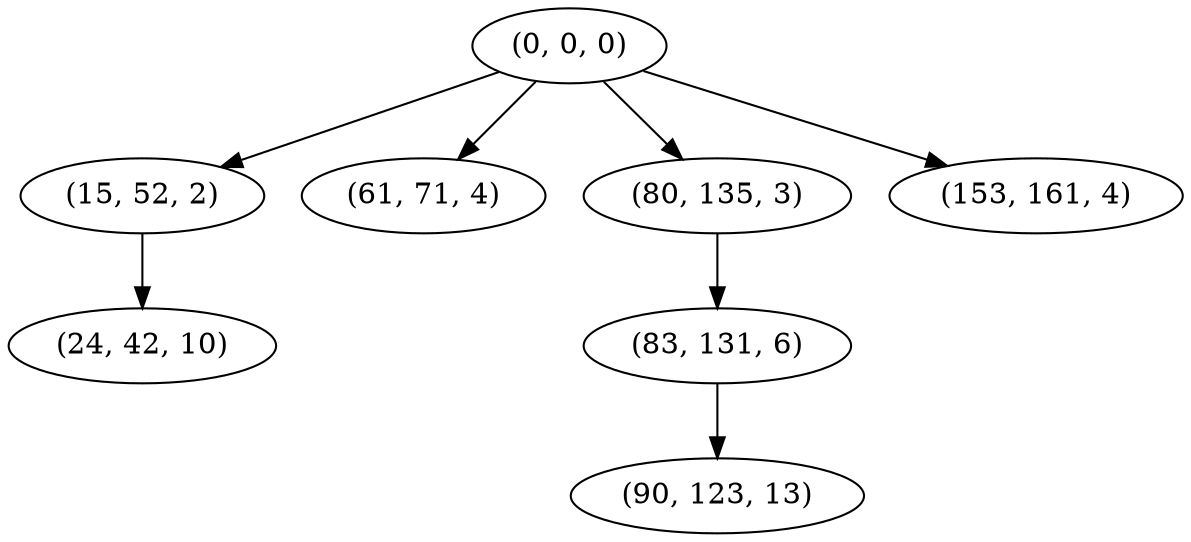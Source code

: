 digraph tree {
    "(0, 0, 0)";
    "(15, 52, 2)";
    "(24, 42, 10)";
    "(61, 71, 4)";
    "(80, 135, 3)";
    "(83, 131, 6)";
    "(90, 123, 13)";
    "(153, 161, 4)";
    "(0, 0, 0)" -> "(15, 52, 2)";
    "(0, 0, 0)" -> "(61, 71, 4)";
    "(0, 0, 0)" -> "(80, 135, 3)";
    "(0, 0, 0)" -> "(153, 161, 4)";
    "(15, 52, 2)" -> "(24, 42, 10)";
    "(80, 135, 3)" -> "(83, 131, 6)";
    "(83, 131, 6)" -> "(90, 123, 13)";
}
